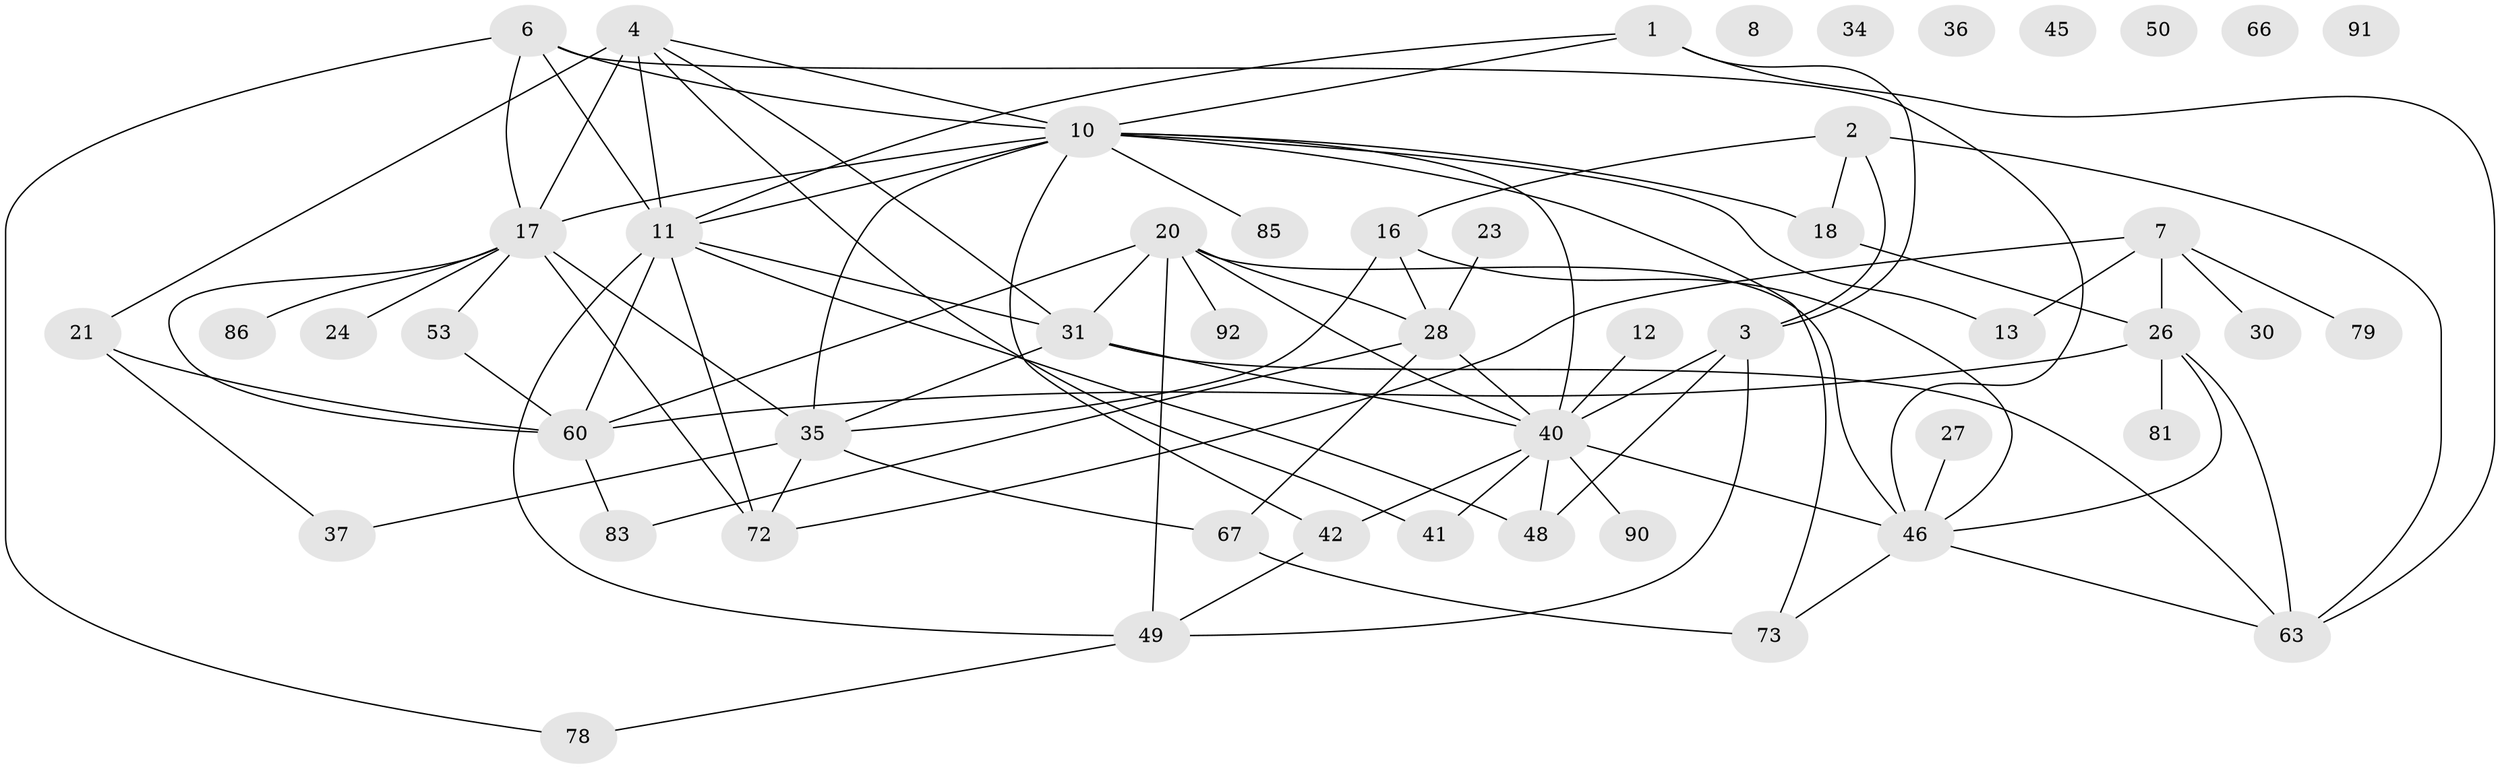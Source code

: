 // original degree distribution, {3: 0.2912621359223301, 4: 0.11650485436893204, 2: 0.17475728155339806, 7: 0.02912621359223301, 1: 0.18446601941747573, 5: 0.0970873786407767, 0: 0.06796116504854369, 6: 0.038834951456310676}
// Generated by graph-tools (version 1.1) at 2025/13/03/09/25 04:13:13]
// undirected, 51 vertices, 88 edges
graph export_dot {
graph [start="1"]
  node [color=gray90,style=filled];
  1 [super="+14+32"];
  2 [super="+5+25"];
  3 [super="+9+22"];
  4 [super="+39+76+43+15"];
  6;
  7 [super="+59+19"];
  8;
  10 [super="+58+68"];
  11 [super="+62+38"];
  12 [super="+69"];
  13 [super="+88"];
  16 [super="+93"];
  17 [super="+54+71"];
  18 [super="+29"];
  20 [super="+80"];
  21;
  23;
  24;
  26 [super="+84"];
  27;
  28 [super="+33"];
  30;
  31 [super="+57+70"];
  34;
  35 [super="+55"];
  36;
  37 [super="+103"];
  40 [super="+44"];
  41;
  42;
  45;
  46 [super="+77+56"];
  48 [super="+52+61"];
  49 [super="+65"];
  50;
  53;
  60 [super="+97"];
  63;
  66;
  67;
  72 [super="+96"];
  73 [super="+74"];
  78;
  79;
  81;
  83 [super="+100"];
  85;
  86;
  90;
  91;
  92;
  1 -- 11;
  1 -- 10;
  1 -- 63;
  1 -- 3;
  2 -- 18;
  2 -- 63;
  2 -- 16;
  2 -- 3;
  3 -- 40 [weight=2];
  3 -- 48;
  3 -- 49;
  4 -- 17 [weight=2];
  4 -- 41;
  4 -- 11;
  4 -- 21;
  4 -- 31;
  4 -- 10;
  6 -- 78;
  6 -- 11;
  6 -- 10;
  6 -- 46;
  6 -- 17;
  7 -- 79;
  7 -- 30;
  7 -- 26;
  7 -- 72;
  7 -- 13;
  10 -- 18;
  10 -- 42;
  10 -- 85;
  10 -- 13;
  10 -- 73;
  10 -- 35;
  10 -- 17;
  10 -- 40;
  10 -- 11;
  11 -- 48;
  11 -- 31;
  11 -- 49;
  11 -- 72;
  11 -- 60;
  12 -- 40;
  16 -- 28;
  16 -- 46;
  16 -- 35;
  17 -- 24;
  17 -- 53;
  17 -- 35;
  17 -- 72;
  17 -- 60;
  17 -- 86;
  18 -- 26;
  20 -- 60;
  20 -- 92;
  20 -- 31;
  20 -- 28;
  20 -- 49;
  20 -- 40;
  20 -- 46;
  21 -- 60;
  21 -- 37;
  23 -- 28;
  26 -- 63;
  26 -- 81;
  26 -- 60;
  26 -- 46;
  27 -- 46;
  28 -- 67;
  28 -- 83;
  28 -- 40;
  31 -- 40;
  31 -- 63;
  31 -- 35;
  35 -- 72;
  35 -- 67;
  35 -- 37;
  40 -- 41;
  40 -- 42;
  40 -- 46;
  40 -- 48;
  40 -- 90;
  42 -- 49;
  46 -- 73;
  46 -- 63;
  49 -- 78;
  53 -- 60;
  60 -- 83;
  67 -- 73;
}
